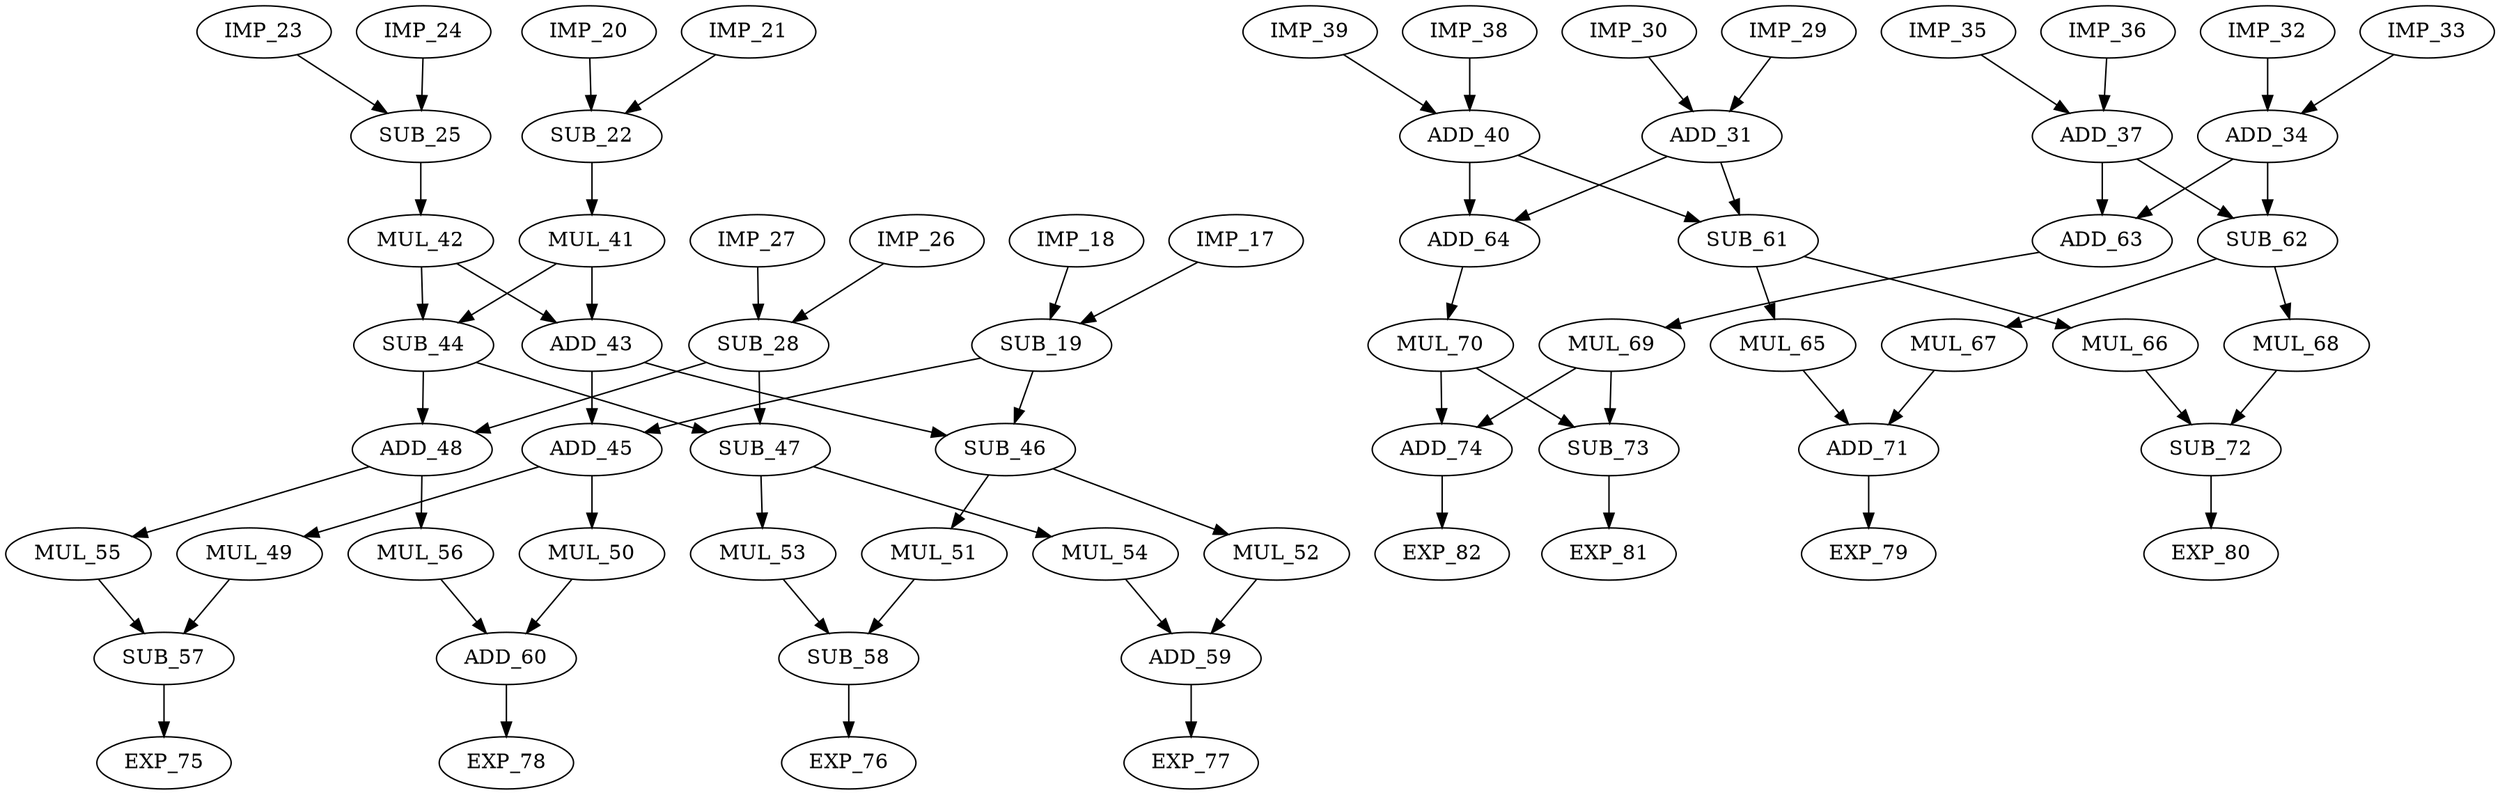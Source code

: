 digraph cosine1 {
    0 [label = ADD_48];
    1 [label = EXP_82];
    2 [label = SUB_73];
    3 [label = IMP_18];
    4 [label = MUL_65];
    5 [label = MUL_41];
    6 [label = ADD_60];
    7 [label = MUL_42];
    8 [label = MUL_50];
    9 [label = IMP_23];
    10 [label = IMP_35];
    11 [label = IMP_32];
    12 [label = SUB_46];
    13 [label = EXP_80];
    14 [label = ADD_64];
    15 [label = MUL_70];
    16 [label = SUB_44];
    17 [label = IMP_36];
    18 [label = EXP_79];
    19 [label = IMP_26];
    20 [label = IMP_33];
    21 [label = MUL_55];
    22 [label = SUB_22];
    23 [label = MUL_66];
    24 [label = SUB_19];
    25 [label = ADD_37];
    26 [label = MUL_69];
    27 [label = SUB_62];
    28 [label = ADD_71];
    29 [label = MUL_51];
    30 [label = IMP_17];
    31 [label = SUB_58];
    32 [label = MUL_49];
    33 [label = ADD_59];
    34 [label = SUB_28];
    35 [label = IMP_27];
    36 [label = SUB_25];
    37 [label = SUB_47];
    38 [label = IMP_20];
    39 [label = ADD_34];
    40 [label = EXP_76];
    41 [label = MUL_54];
    42 [label = ADD_43];
    43 [label = EXP_78];
    44 [label = IMP_21];
    45 [label = IMP_39];
    46 [label = IMP_30];
    47 [label = EXP_81];
    48 [label = MUL_52];
    49 [label = ADD_74];
    50 [label = EXP_77];
    51 [label = EXP_75];
    52 [label = ADD_40];
    53 [label = SUB_72];
    54 [label = IMP_24];
    55 [label = IMP_29];
    56 [label = IMP_38];
    57 [label = MUL_67];
    58 [label = MUL_53];
    59 [label = MUL_56];
    60 [label = ADD_63];
    61 [label = ADD_31];
    62 [label = ADD_45];
    63 [label = MUL_68];
    64 [label = SUB_57];
    65 [label = SUB_61];
    15 -> 49 ;
    52 -> 65 ;
    33 -> 50 ;
    60 -> 26 ;
    45 -> 52 ;
    52 -> 14 ;
    48 -> 33 ;
    61 -> 14 ;
    7 -> 42 ;
    16 -> 0 ;
    39 -> 60 ;
    17 -> 25 ;
    27 -> 63 ;
    15 -> 2 ;
    24 -> 62 ;
    25 -> 60 ;
    16 -> 37 ;
    65 -> 23 ;
    57 -> 28 ;
    25 -> 27 ;
    64 -> 51 ;
    30 -> 24 ;
    53 -> 13 ;
    23 -> 53 ;
    34 -> 37 ;
    26 -> 49 ;
    19 -> 34 ;
    32 -> 64 ;
    28 -> 18 ;
    0 -> 21 ;
    31 -> 40 ;
    54 -> 36 ;
    29 -> 31 ;
    3 -> 24 ;
    9 -> 36 ;
    34 -> 0 ;
    42 -> 12 ;
    8 -> 6 ;
    58 -> 31 ;
    63 -> 53 ;
    0 -> 59 ;
    10 -> 25 ;
    2 -> 47 ;
    37 -> 41 ;
    37 -> 58 ;
    59 -> 6 ;
    55 -> 61 ;
    6 -> 43 ;
    4 -> 28 ;
    27 -> 57 ;
    41 -> 33 ;
    49 -> 1 ;
    20 -> 39 ;
    11 -> 39 ;
    12 -> 48 ;
    26 -> 2 ;
    24 -> 12 ;
    46 -> 61 ;
    62 -> 8 ;
    65 -> 4 ;
    12 -> 29 ;
    61 -> 65 ;
    21 -> 64 ;
    35 -> 34 ;
    44 -> 22 ;
    14 -> 15 ;
    22 -> 5 ;
    36 -> 7 ;
    7 -> 16 ;
    62 -> 32 ;
    38 -> 22 ;
    42 -> 62 ;
    56 -> 52 ;
    5 -> 42 ;
    5 -> 16 ;
    39 -> 27 ;
}